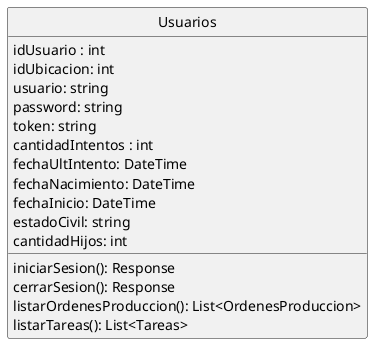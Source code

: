 @startuml Usuarios
hide circle
class Usuarios {
   idUsuario : int
   idUbicacion: int
   usuario: string
   password: string
   token: string
   cantidadIntentos : int
   fechaUltIntento: DateTime
   fechaNacimiento: DateTime
   fechaInicio: DateTime
   estadoCivil: string
   cantidadHijos: int

   iniciarSesion(): Response
   cerrarSesion(): Response
   listarOrdenesProduccion(): List<OrdenesProduccion>
   listarTareas(): List<Tareas>
}
@enduml
